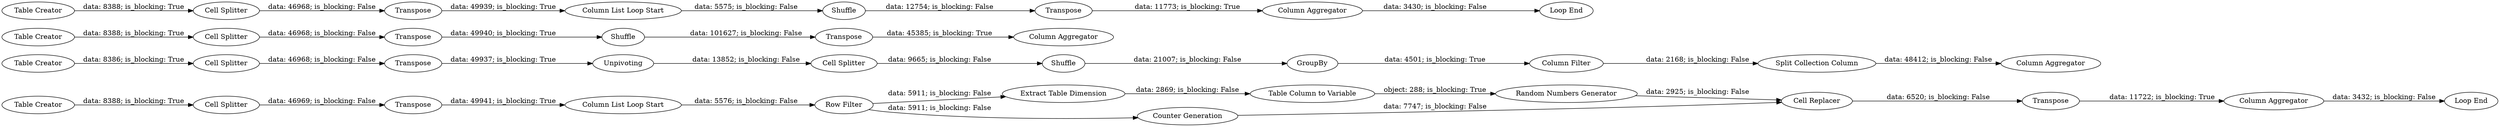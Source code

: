 digraph {
	"-2519653450782827008_1" [label="Table Creator"]
	"-2519653450782827008_10" [label="Cell Splitter"]
	"-2519653450782827008_63" [label="Column Filter"]
	"-2519653450782827008_36" [label="Table Creator"]
	"-2519653450782827008_29" [label=Unpivoting]
	"-2519653450782827008_37" [label="Table Creator"]
	"-2519653450782827008_46" [label=Shuffle]
	"-2519653450782827008_52" [label="Extract Table Dimension"]
	"-2519653450782827008_44" [label="Column List Loop Start"]
	"-2519653450782827008_33" [label="Split Collection Column"]
	"-2519653450782827008_39" [label=Transpose]
	"-2519653450782827008_11" [label=Transpose]
	"-2519653450782827008_48" [label="Column Aggregator"]
	"-2519653450782827008_47" [label=Transpose]
	"-2519653450782827008_58" [label=Transpose]
	"-2519653450782827008_30" [label=Shuffle]
	"-2519653450782827008_49" [label="Loop End"]
	"-2519653450782827008_53" [label="Row Filter"]
	"-2519653450782827008_57" [label="Column Aggregator"]
	"-2519653450782827008_56" [label="Cell Replacer"]
	"-2519653450782827008_17" [label="Random Numbers Generator"]
	"-2519653450782827008_38" [label="Cell Splitter"]
	"-2519653450782827008_43" [label=Transpose]
	"-2519653450782827008_32" [label=GroupBy]
	"-2519653450782827008_42" [label="Column Aggregator"]
	"-2519653450782827008_35" [label="Cell Splitter"]
	"-2519653450782827008_41" [label=Transpose]
	"-2519653450782827008_34" [label="Column Aggregator"]
	"-2519653450782827008_40" [label=Shuffle]
	"-2519653450782827008_50" [label="Cell Splitter"]
	"-2519653450782827008_12" [label="Column List Loop Start"]
	"-2519653450782827008_59" [label="Loop End"]
	"-2519653450782827008_55" [label="Counter Generation"]
	"-2519653450782827008_45" [label="Table Creator"]
	"-2519653450782827008_54" [label="Table Column to Variable"]
	"-2519653450782827008_62" [label="Cell Splitter"]
	"-2519653450782827008_28" [label=Transpose]
	"-2519653450782827008_10" -> "-2519653450782827008_11" [label="data: 46969; is_blocking: False"]
	"-2519653450782827008_30" -> "-2519653450782827008_32" [label="data: 21007; is_blocking: False"]
	"-2519653450782827008_40" -> "-2519653450782827008_41" [label="data: 101627; is_blocking: False"]
	"-2519653450782827008_39" -> "-2519653450782827008_40" [label="data: 49940; is_blocking: True"]
	"-2519653450782827008_12" -> "-2519653450782827008_53" [label="data: 5576; is_blocking: False"]
	"-2519653450782827008_37" -> "-2519653450782827008_38" [label="data: 8388; is_blocking: True"]
	"-2519653450782827008_47" -> "-2519653450782827008_48" [label="data: 11773; is_blocking: True"]
	"-2519653450782827008_35" -> "-2519653450782827008_28" [label="data: 46968; is_blocking: False"]
	"-2519653450782827008_28" -> "-2519653450782827008_29" [label="data: 49937; is_blocking: True"]
	"-2519653450782827008_63" -> "-2519653450782827008_33" [label="data: 2168; is_blocking: False"]
	"-2519653450782827008_45" -> "-2519653450782827008_50" [label="data: 8388; is_blocking: True"]
	"-2519653450782827008_53" -> "-2519653450782827008_55" [label="data: 5911; is_blocking: False"]
	"-2519653450782827008_52" -> "-2519653450782827008_54" [label="data: 2869; is_blocking: False"]
	"-2519653450782827008_62" -> "-2519653450782827008_30" [label="data: 9665; is_blocking: False"]
	"-2519653450782827008_38" -> "-2519653450782827008_39" [label="data: 46968; is_blocking: False"]
	"-2519653450782827008_11" -> "-2519653450782827008_12" [label="data: 49941; is_blocking: True"]
	"-2519653450782827008_29" -> "-2519653450782827008_62" [label="data: 13852; is_blocking: False"]
	"-2519653450782827008_50" -> "-2519653450782827008_43" [label="data: 46968; is_blocking: False"]
	"-2519653450782827008_43" -> "-2519653450782827008_44" [label="data: 49939; is_blocking: True"]
	"-2519653450782827008_55" -> "-2519653450782827008_56" [label="data: 7747; is_blocking: False"]
	"-2519653450782827008_57" -> "-2519653450782827008_59" [label="data: 3432; is_blocking: False"]
	"-2519653450782827008_44" -> "-2519653450782827008_46" [label="data: 5575; is_blocking: False"]
	"-2519653450782827008_32" -> "-2519653450782827008_63" [label="data: 4501; is_blocking: True"]
	"-2519653450782827008_46" -> "-2519653450782827008_47" [label="data: 12754; is_blocking: False"]
	"-2519653450782827008_41" -> "-2519653450782827008_42" [label="data: 45385; is_blocking: True"]
	"-2519653450782827008_53" -> "-2519653450782827008_52" [label="data: 5911; is_blocking: False"]
	"-2519653450782827008_58" -> "-2519653450782827008_57" [label="data: 11722; is_blocking: True"]
	"-2519653450782827008_33" -> "-2519653450782827008_34" [label="data: 48412; is_blocking: False"]
	"-2519653450782827008_56" -> "-2519653450782827008_58" [label="data: 6520; is_blocking: False"]
	"-2519653450782827008_54" -> "-2519653450782827008_17" [label="object: 288; is_blocking: True"]
	"-2519653450782827008_17" -> "-2519653450782827008_56" [label="data: 2925; is_blocking: False"]
	"-2519653450782827008_36" -> "-2519653450782827008_35" [label="data: 8386; is_blocking: True"]
	"-2519653450782827008_1" -> "-2519653450782827008_10" [label="data: 8388; is_blocking: True"]
	"-2519653450782827008_48" -> "-2519653450782827008_49" [label="data: 3430; is_blocking: False"]
	rankdir=LR
}
